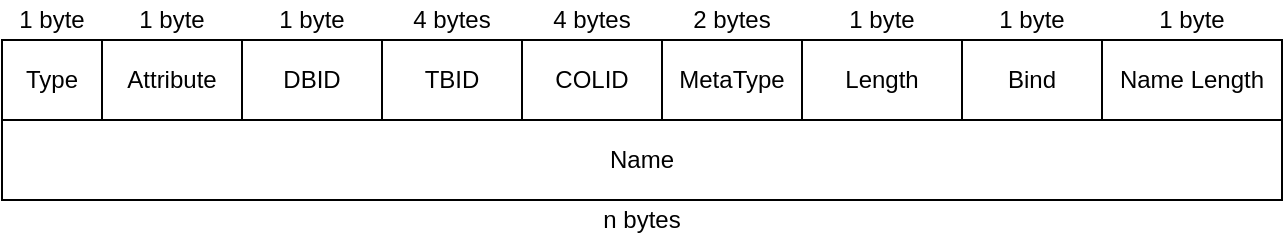 <mxfile version="24.7.17" pages="3">
  <diagram name="元数据行" id="aCl9ZhKFC_bxHveetNq9">
    <mxGraphModel dx="1434" dy="836" grid="1" gridSize="10" guides="1" tooltips="1" connect="1" arrows="1" fold="1" page="1" pageScale="1" pageWidth="827" pageHeight="1169" math="0" shadow="0">
      <root>
        <mxCell id="0" />
        <mxCell id="1" parent="0" />
        <mxCell id="KTZ9LP8JTRNSwxRCOS-B-1" value="" style="group" parent="1" vertex="1" connectable="0">
          <mxGeometry x="94" y="160" width="640" height="120" as="geometry" />
        </mxCell>
        <mxCell id="YxzUP9CEqB-BbSKybJcW-3" value="" style="group" parent="KTZ9LP8JTRNSwxRCOS-B-1" vertex="1" connectable="0">
          <mxGeometry width="50" height="60" as="geometry" />
        </mxCell>
        <mxCell id="YxzUP9CEqB-BbSKybJcW-1" value="Type" style="rounded=0;whiteSpace=wrap;html=1;" parent="YxzUP9CEqB-BbSKybJcW-3" vertex="1">
          <mxGeometry y="20" width="50" height="40" as="geometry" />
        </mxCell>
        <mxCell id="YxzUP9CEqB-BbSKybJcW-2" value="1 byte" style="text;html=1;align=center;verticalAlign=middle;whiteSpace=wrap;rounded=0;" parent="YxzUP9CEqB-BbSKybJcW-3" vertex="1">
          <mxGeometry width="50" height="20" as="geometry" />
        </mxCell>
        <mxCell id="YxzUP9CEqB-BbSKybJcW-4" value="" style="group" parent="KTZ9LP8JTRNSwxRCOS-B-1" vertex="1" connectable="0">
          <mxGeometry x="550" width="90" height="60" as="geometry" />
        </mxCell>
        <mxCell id="YxzUP9CEqB-BbSKybJcW-5" value="Name Length" style="rounded=0;whiteSpace=wrap;html=1;" parent="YxzUP9CEqB-BbSKybJcW-4" vertex="1">
          <mxGeometry y="20" width="90" height="40" as="geometry" />
        </mxCell>
        <mxCell id="YxzUP9CEqB-BbSKybJcW-6" value="1 byte" style="text;html=1;align=center;verticalAlign=middle;whiteSpace=wrap;rounded=0;" parent="YxzUP9CEqB-BbSKybJcW-4" vertex="1">
          <mxGeometry width="90" height="20" as="geometry" />
        </mxCell>
        <mxCell id="YxzUP9CEqB-BbSKybJcW-10" value="" style="group" parent="KTZ9LP8JTRNSwxRCOS-B-1" vertex="1" connectable="0">
          <mxGeometry x="50" width="70" height="60" as="geometry" />
        </mxCell>
        <mxCell id="YxzUP9CEqB-BbSKybJcW-11" value="Attribute" style="rounded=0;whiteSpace=wrap;html=1;" parent="YxzUP9CEqB-BbSKybJcW-10" vertex="1">
          <mxGeometry y="20" width="70" height="40" as="geometry" />
        </mxCell>
        <mxCell id="YxzUP9CEqB-BbSKybJcW-12" value="1 byte" style="text;html=1;align=center;verticalAlign=middle;whiteSpace=wrap;rounded=0;" parent="YxzUP9CEqB-BbSKybJcW-10" vertex="1">
          <mxGeometry width="70" height="20" as="geometry" />
        </mxCell>
        <mxCell id="YxzUP9CEqB-BbSKybJcW-16" value="" style="group" parent="KTZ9LP8JTRNSwxRCOS-B-1" vertex="1" connectable="0">
          <mxGeometry y="60" width="640" height="60" as="geometry" />
        </mxCell>
        <mxCell id="YxzUP9CEqB-BbSKybJcW-15" value="n bytes" style="text;html=1;align=center;verticalAlign=middle;whiteSpace=wrap;rounded=0;" parent="YxzUP9CEqB-BbSKybJcW-16" vertex="1">
          <mxGeometry y="40" width="640" height="20" as="geometry" />
        </mxCell>
        <mxCell id="YxzUP9CEqB-BbSKybJcW-14" value="Name" style="rounded=0;whiteSpace=wrap;html=1;" parent="YxzUP9CEqB-BbSKybJcW-16" vertex="1">
          <mxGeometry width="640" height="40" as="geometry" />
        </mxCell>
        <mxCell id="YxzUP9CEqB-BbSKybJcW-17" value="" style="group" parent="KTZ9LP8JTRNSwxRCOS-B-1" vertex="1" connectable="0">
          <mxGeometry x="120" width="70" height="60" as="geometry" />
        </mxCell>
        <mxCell id="YxzUP9CEqB-BbSKybJcW-18" value="DBID" style="rounded=0;whiteSpace=wrap;html=1;" parent="YxzUP9CEqB-BbSKybJcW-17" vertex="1">
          <mxGeometry y="20" width="70" height="40" as="geometry" />
        </mxCell>
        <mxCell id="YxzUP9CEqB-BbSKybJcW-19" value="1 byte" style="text;html=1;align=center;verticalAlign=middle;whiteSpace=wrap;rounded=0;" parent="YxzUP9CEqB-BbSKybJcW-17" vertex="1">
          <mxGeometry width="70" height="20" as="geometry" />
        </mxCell>
        <mxCell id="YxzUP9CEqB-BbSKybJcW-20" value="" style="group" parent="KTZ9LP8JTRNSwxRCOS-B-1" vertex="1" connectable="0">
          <mxGeometry x="190" width="70" height="60" as="geometry" />
        </mxCell>
        <mxCell id="YxzUP9CEqB-BbSKybJcW-21" value="TBID" style="rounded=0;whiteSpace=wrap;html=1;" parent="YxzUP9CEqB-BbSKybJcW-20" vertex="1">
          <mxGeometry y="20" width="70" height="40" as="geometry" />
        </mxCell>
        <mxCell id="YxzUP9CEqB-BbSKybJcW-22" value="4 bytes" style="text;html=1;align=center;verticalAlign=middle;whiteSpace=wrap;rounded=0;" parent="YxzUP9CEqB-BbSKybJcW-20" vertex="1">
          <mxGeometry width="70" height="20" as="geometry" />
        </mxCell>
        <mxCell id="YxzUP9CEqB-BbSKybJcW-23" value="" style="group" parent="KTZ9LP8JTRNSwxRCOS-B-1" vertex="1" connectable="0">
          <mxGeometry x="260" width="70" height="60" as="geometry" />
        </mxCell>
        <mxCell id="YxzUP9CEqB-BbSKybJcW-24" value="COLID" style="rounded=0;whiteSpace=wrap;html=1;" parent="YxzUP9CEqB-BbSKybJcW-23" vertex="1">
          <mxGeometry y="20" width="70" height="40" as="geometry" />
        </mxCell>
        <mxCell id="YxzUP9CEqB-BbSKybJcW-25" value="4 bytes" style="text;html=1;align=center;verticalAlign=middle;whiteSpace=wrap;rounded=0;" parent="YxzUP9CEqB-BbSKybJcW-23" vertex="1">
          <mxGeometry width="70" height="20" as="geometry" />
        </mxCell>
        <mxCell id="YxzUP9CEqB-BbSKybJcW-26" value="" style="group" parent="KTZ9LP8JTRNSwxRCOS-B-1" vertex="1" connectable="0">
          <mxGeometry x="330" width="70" height="60" as="geometry" />
        </mxCell>
        <mxCell id="YxzUP9CEqB-BbSKybJcW-27" value="MetaType" style="rounded=0;whiteSpace=wrap;html=1;" parent="YxzUP9CEqB-BbSKybJcW-26" vertex="1">
          <mxGeometry y="20" width="70" height="40" as="geometry" />
        </mxCell>
        <mxCell id="YxzUP9CEqB-BbSKybJcW-28" value="2 bytes" style="text;html=1;align=center;verticalAlign=middle;whiteSpace=wrap;rounded=0;" parent="YxzUP9CEqB-BbSKybJcW-26" vertex="1">
          <mxGeometry width="70" height="20" as="geometry" />
        </mxCell>
        <mxCell id="_L1Z3VdKRaBSGYKFcvA--1" value="" style="group" parent="KTZ9LP8JTRNSwxRCOS-B-1" vertex="1" connectable="0">
          <mxGeometry x="400" width="80" height="60" as="geometry" />
        </mxCell>
        <mxCell id="_L1Z3VdKRaBSGYKFcvA--2" value="Length" style="rounded=0;whiteSpace=wrap;html=1;" parent="_L1Z3VdKRaBSGYKFcvA--1" vertex="1">
          <mxGeometry y="20" width="80" height="40" as="geometry" />
        </mxCell>
        <mxCell id="_L1Z3VdKRaBSGYKFcvA--3" value="1 byte" style="text;html=1;align=center;verticalAlign=middle;whiteSpace=wrap;rounded=0;" parent="_L1Z3VdKRaBSGYKFcvA--1" vertex="1">
          <mxGeometry width="80" height="20" as="geometry" />
        </mxCell>
        <mxCell id="3Y9a6YtfwixAJiCVAPA2-1" value="" style="group" parent="KTZ9LP8JTRNSwxRCOS-B-1" vertex="1" connectable="0">
          <mxGeometry x="480" width="70" height="60" as="geometry" />
        </mxCell>
        <mxCell id="3Y9a6YtfwixAJiCVAPA2-2" value="Bind" style="rounded=0;whiteSpace=wrap;html=1;" parent="3Y9a6YtfwixAJiCVAPA2-1" vertex="1">
          <mxGeometry y="20" width="70" height="40" as="geometry" />
        </mxCell>
        <mxCell id="3Y9a6YtfwixAJiCVAPA2-3" value="1 byte" style="text;html=1;align=center;verticalAlign=middle;whiteSpace=wrap;rounded=0;" parent="3Y9a6YtfwixAJiCVAPA2-1" vertex="1">
          <mxGeometry width="70" height="20" as="geometry" />
        </mxCell>
      </root>
    </mxGraphModel>
  </diagram>
  <diagram id="_9bwVKydZ992jfSg4voM" name="数据行">
    <mxGraphModel dx="819" dy="478" grid="1" gridSize="10" guides="1" tooltips="1" connect="1" arrows="1" fold="1" page="1" pageScale="1" pageWidth="827" pageHeight="1169" math="0" shadow="0">
      <root>
        <mxCell id="0" />
        <mxCell id="1" parent="0" />
        <mxCell id="ISg8zZYvRx51yoWdctYF-1" value="TBID" style="rounded=0;whiteSpace=wrap;html=1;" vertex="1" parent="1">
          <mxGeometry x="290" y="200" width="80" height="30" as="geometry" />
        </mxCell>
        <mxCell id="ISg8zZYvRx51yoWdctYF-2" value="4 bytes" style="text;html=1;align=center;verticalAlign=middle;whiteSpace=wrap;rounded=0;" vertex="1" parent="1">
          <mxGeometry x="290" y="180" width="80" height="20" as="geometry" />
        </mxCell>
        <mxCell id="1dKLRXK3q2tSl2Nv5kLP-1" value="DBID" style="rounded=0;whiteSpace=wrap;html=1;" vertex="1" parent="1">
          <mxGeometry x="210" y="200" width="80" height="30" as="geometry" />
        </mxCell>
        <mxCell id="CUCBqBfhwanHXqXcmnOs-1" value="1 byte" style="text;html=1;align=center;verticalAlign=middle;whiteSpace=wrap;rounded=0;" vertex="1" parent="1">
          <mxGeometry x="210" y="180" width="80" height="20" as="geometry" />
        </mxCell>
        <mxCell id="zvrV1pmwMDFklJIZR0SB-1" value="Column Count" style="rounded=0;whiteSpace=wrap;html=1;" vertex="1" parent="1">
          <mxGeometry x="370" y="200" width="90" height="30" as="geometry" />
        </mxCell>
        <mxCell id="zvrV1pmwMDFklJIZR0SB-2" value="1 byte" style="text;html=1;align=center;verticalAlign=middle;whiteSpace=wrap;rounded=0;" vertex="1" parent="1">
          <mxGeometry x="370" y="180" width="90" height="20" as="geometry" />
        </mxCell>
        <mxCell id="gtbBU5QbaUkmqS6KVOiG-1" value="Row ID" style="rounded=0;whiteSpace=wrap;html=1;" vertex="1" parent="1">
          <mxGeometry x="460" y="200" width="90" height="30" as="geometry" />
        </mxCell>
        <mxCell id="gtbBU5QbaUkmqS6KVOiG-2" value="8 bytes" style="text;html=1;align=center;verticalAlign=middle;whiteSpace=wrap;rounded=0;" vertex="1" parent="1">
          <mxGeometry x="459" y="180" width="90" height="20" as="geometry" />
        </mxCell>
        <mxCell id="gtbBU5QbaUkmqS6KVOiG-3" value="Length" style="rounded=0;whiteSpace=wrap;html=1;" vertex="1" parent="1">
          <mxGeometry x="550" y="200" width="70" height="30" as="geometry" />
        </mxCell>
        <mxCell id="gtbBU5QbaUkmqS6KVOiG-4" value="2 bytes" style="text;html=1;align=center;verticalAlign=middle;whiteSpace=wrap;rounded=0;" vertex="1" parent="1">
          <mxGeometry x="549" y="180" width="70" height="20" as="geometry" />
        </mxCell>
        <mxCell id="amdJH6UaBt7_EOeeHcbr-1" value="Data" style="rounded=0;whiteSpace=wrap;html=1;align=right;verticalAlign=bottom;spacingRight=8;spacingBottom=8;" vertex="1" parent="1">
          <mxGeometry x="210" y="230" width="410" height="80" as="geometry" />
        </mxCell>
        <mxCell id="amdJH6UaBt7_EOeeHcbr-8" value="" style="group" vertex="1" connectable="0" parent="1">
          <mxGeometry x="294" y="245" width="240" height="50" as="geometry" />
        </mxCell>
        <mxCell id="amdJH6UaBt7_EOeeHcbr-2" value="Data Type" style="rounded=0;whiteSpace=wrap;html=1;" vertex="1" parent="amdJH6UaBt7_EOeeHcbr-8">
          <mxGeometry width="100" height="30" as="geometry" />
        </mxCell>
        <mxCell id="amdJH6UaBt7_EOeeHcbr-5" value="Data" style="rounded=0;whiteSpace=wrap;html=1;" vertex="1" parent="amdJH6UaBt7_EOeeHcbr-8">
          <mxGeometry x="180" width="60" height="30" as="geometry" />
        </mxCell>
        <mxCell id="amdJH6UaBt7_EOeeHcbr-6" value="Data Length" style="rounded=0;whiteSpace=wrap;html=1;" vertex="1" parent="amdJH6UaBt7_EOeeHcbr-8">
          <mxGeometry x="100" width="80" height="30" as="geometry" />
        </mxCell>
        <mxCell id="amdJH6UaBt7_EOeeHcbr-7" value="3 bits" style="text;html=1;align=center;verticalAlign=middle;whiteSpace=wrap;rounded=0;" vertex="1" parent="amdJH6UaBt7_EOeeHcbr-8">
          <mxGeometry y="30" width="100" height="20" as="geometry" />
        </mxCell>
        <mxCell id="amdJH6UaBt7_EOeeHcbr-10" value="5 bits" style="text;html=1;align=center;verticalAlign=middle;whiteSpace=wrap;rounded=0;" vertex="1" parent="1">
          <mxGeometry x="390" y="275" width="90" height="20" as="geometry" />
        </mxCell>
      </root>
    </mxGraphModel>
  </diagram>
  <diagram id="wupQrydZ0ngRfhdbLzmL" name="索引行">
    <mxGraphModel dx="1434" dy="836" grid="1" gridSize="10" guides="1" tooltips="1" connect="1" arrows="1" fold="1" page="1" pageScale="1" pageWidth="827" pageHeight="1169" math="0" shadow="0">
      <root>
        <mxCell id="0" />
        <mxCell id="1" parent="0" />
        <mxCell id="OZCsGSO0voIF5C8Fq-s7-1" value="TBID" style="rounded=0;whiteSpace=wrap;html=1;" vertex="1" parent="1">
          <mxGeometry x="210" y="180" width="120" height="30" as="geometry" />
        </mxCell>
        <mxCell id="YT8RDm9CvknWjEQX1qy0-5" value="" style="shape=curlyBracket;whiteSpace=wrap;html=1;rounded=1;flipH=1;labelPosition=right;verticalLabelPosition=middle;align=left;verticalAlign=middle;rotation=-90;" vertex="1" parent="1">
          <mxGeometry x="260" y="110" width="20" height="120" as="geometry" />
        </mxCell>
        <mxCell id="YT8RDm9CvknWjEQX1qy0-6" value="4 bytes" style="text;html=1;align=center;verticalAlign=middle;whiteSpace=wrap;rounded=0;" vertex="1" parent="1">
          <mxGeometry x="240" y="140" width="60" height="20" as="geometry" />
        </mxCell>
        <mxCell id="Am4axEMQy1Lc12_uIqXM-1" value="Page" style="rounded=0;whiteSpace=wrap;html=1;" vertex="1" parent="1">
          <mxGeometry x="450" y="180" width="60" height="30" as="geometry" />
        </mxCell>
        <mxCell id="Am4axEMQy1Lc12_uIqXM-2" value="" style="shape=curlyBracket;whiteSpace=wrap;html=1;rounded=1;flipH=1;labelPosition=right;verticalLabelPosition=middle;align=left;verticalAlign=middle;rotation=-90;" vertex="1" parent="1">
          <mxGeometry x="470" y="140" width="20" height="60" as="geometry" />
        </mxCell>
        <mxCell id="Am4axEMQy1Lc12_uIqXM-3" value="2 bytes" style="text;html=1;align=center;verticalAlign=middle;whiteSpace=wrap;rounded=0;" vertex="1" parent="1">
          <mxGeometry x="450" y="140" width="60" height="20" as="geometry" />
        </mxCell>
        <mxCell id="Am4axEMQy1Lc12_uIqXM-4" value="Offset" style="rounded=0;whiteSpace=wrap;html=1;" vertex="1" parent="1">
          <mxGeometry x="510" y="180" width="60" height="30" as="geometry" />
        </mxCell>
        <mxCell id="Am4axEMQy1Lc12_uIqXM-5" value="" style="shape=curlyBracket;whiteSpace=wrap;html=1;rounded=1;flipH=1;labelPosition=right;verticalLabelPosition=middle;align=left;verticalAlign=middle;rotation=-90;" vertex="1" parent="1">
          <mxGeometry x="530" y="140" width="20" height="60" as="geometry" />
        </mxCell>
        <mxCell id="Am4axEMQy1Lc12_uIqXM-6" value="2 bytes" style="text;html=1;align=center;verticalAlign=middle;whiteSpace=wrap;rounded=0;" vertex="1" parent="1">
          <mxGeometry x="510" y="140" width="60" height="20" as="geometry" />
        </mxCell>
        <mxCell id="gJWe-ne_sSHUcEHXFgjz-1" value="COLID" style="rounded=0;whiteSpace=wrap;html=1;" vertex="1" parent="1">
          <mxGeometry x="330" y="180" width="120" height="30" as="geometry" />
        </mxCell>
        <mxCell id="gJWe-ne_sSHUcEHXFgjz-2" value="" style="shape=curlyBracket;whiteSpace=wrap;html=1;rounded=1;flipH=1;labelPosition=right;verticalLabelPosition=middle;align=left;verticalAlign=middle;rotation=-90;" vertex="1" parent="1">
          <mxGeometry x="380" y="110" width="20" height="120" as="geometry" />
        </mxCell>
        <mxCell id="gJWe-ne_sSHUcEHXFgjz-3" value="4 bytes" style="text;html=1;align=center;verticalAlign=middle;whiteSpace=wrap;rounded=0;" vertex="1" parent="1">
          <mxGeometry x="360" y="140" width="60" height="20" as="geometry" />
        </mxCell>
        <mxCell id="CSpzwq8cVmCG15Z9Z8bz-1" value="Type" style="rounded=0;whiteSpace=wrap;html=1;" vertex="1" parent="1">
          <mxGeometry x="150" y="180" width="30" height="30" as="geometry" />
        </mxCell>
        <mxCell id="CSpzwq8cVmCG15Z9Z8bz-2" value="" style="shape=curlyBracket;whiteSpace=wrap;html=1;rounded=1;flipH=1;labelPosition=right;verticalLabelPosition=middle;align=left;verticalAlign=middle;rotation=-90;" vertex="1" parent="1">
          <mxGeometry x="155" y="155" width="20" height="30" as="geometry" />
        </mxCell>
        <mxCell id="CSpzwq8cVmCG15Z9Z8bz-3" value="1 byte" style="text;html=1;align=center;verticalAlign=middle;whiteSpace=wrap;rounded=0;fontSize=9;" vertex="1" parent="1">
          <mxGeometry x="145" y="140" width="40" height="20" as="geometry" />
        </mxCell>
        <mxCell id="CSpzwq8cVmCG15Z9Z8bz-4" value="Attr" style="rounded=0;whiteSpace=wrap;html=1;" vertex="1" parent="1">
          <mxGeometry x="180" y="180" width="30" height="30" as="geometry" />
        </mxCell>
        <mxCell id="CSpzwq8cVmCG15Z9Z8bz-5" value="" style="shape=curlyBracket;whiteSpace=wrap;html=1;rounded=1;flipH=1;labelPosition=right;verticalLabelPosition=middle;align=left;verticalAlign=middle;rotation=-90;" vertex="1" parent="1">
          <mxGeometry x="185" y="155" width="20" height="30" as="geometry" />
        </mxCell>
        <mxCell id="CSpzwq8cVmCG15Z9Z8bz-6" value="1 byte" style="text;html=1;align=center;verticalAlign=middle;whiteSpace=wrap;rounded=0;fontSize=9;" vertex="1" parent="1">
          <mxGeometry x="175" y="140" width="40" height="20" as="geometry" />
        </mxCell>
        <mxCell id="CSpzwq8cVmCG15Z9Z8bz-7" value="Unused" style="rounded=0;whiteSpace=wrap;html=1;" vertex="1" parent="1">
          <mxGeometry x="570" y="180" width="60" height="30" as="geometry" />
        </mxCell>
        <mxCell id="CSpzwq8cVmCG15Z9Z8bz-8" value="" style="shape=curlyBracket;whiteSpace=wrap;html=1;rounded=1;flipH=1;labelPosition=right;verticalLabelPosition=middle;align=left;verticalAlign=middle;rotation=-90;" vertex="1" parent="1">
          <mxGeometry x="590" y="140" width="20" height="60" as="geometry" />
        </mxCell>
        <mxCell id="CSpzwq8cVmCG15Z9Z8bz-9" value="2 bytes" style="text;html=1;align=center;verticalAlign=middle;whiteSpace=wrap;rounded=0;" vertex="1" parent="1">
          <mxGeometry x="570" y="140" width="60" height="20" as="geometry" />
        </mxCell>
        <mxCell id="CSpzwq8cVmCG15Z9Z8bz-10" value="L_Page" style="rounded=0;whiteSpace=wrap;html=1;" vertex="1" parent="1">
          <mxGeometry x="150" y="210" width="60" height="30" as="geometry" />
        </mxCell>
        <mxCell id="CSpzwq8cVmCG15Z9Z8bz-12" value="2 bytes" style="text;html=1;align=center;verticalAlign=middle;whiteSpace=wrap;rounded=0;" vertex="1" parent="1">
          <mxGeometry x="150" y="260" width="60" height="20" as="geometry" />
        </mxCell>
        <mxCell id="CSpzwq8cVmCG15Z9Z8bz-13" value="L_Offset" style="rounded=0;whiteSpace=wrap;html=1;" vertex="1" parent="1">
          <mxGeometry x="210" y="210" width="60" height="30" as="geometry" />
        </mxCell>
        <mxCell id="CSpzwq8cVmCG15Z9Z8bz-14" value="" style="shape=curlyBracket;whiteSpace=wrap;html=1;rounded=1;flipH=1;labelPosition=right;verticalLabelPosition=middle;align=left;verticalAlign=middle;rotation=90;" vertex="1" parent="1">
          <mxGeometry x="230" y="220" width="20" height="60" as="geometry" />
        </mxCell>
        <mxCell id="CSpzwq8cVmCG15Z9Z8bz-15" value="2 bytes" style="text;html=1;align=center;verticalAlign=middle;whiteSpace=wrap;rounded=0;" vertex="1" parent="1">
          <mxGeometry x="210" y="260" width="60" height="20" as="geometry" />
        </mxCell>
        <mxCell id="CSpzwq8cVmCG15Z9Z8bz-16" value="" style="shape=curlyBracket;whiteSpace=wrap;html=1;rounded=1;flipH=1;labelPosition=right;verticalLabelPosition=middle;align=left;verticalAlign=middle;rotation=90;" vertex="1" parent="1">
          <mxGeometry x="170" y="220" width="20" height="60" as="geometry" />
        </mxCell>
        <mxCell id="CSpzwq8cVmCG15Z9Z8bz-23" value="R_Page" style="rounded=0;whiteSpace=wrap;html=1;" vertex="1" parent="1">
          <mxGeometry x="270" y="210" width="60" height="30" as="geometry" />
        </mxCell>
        <mxCell id="CSpzwq8cVmCG15Z9Z8bz-24" value="2 bytes" style="text;html=1;align=center;verticalAlign=middle;whiteSpace=wrap;rounded=0;" vertex="1" parent="1">
          <mxGeometry x="280" y="260" width="60" height="20" as="geometry" />
        </mxCell>
        <mxCell id="CSpzwq8cVmCG15Z9Z8bz-25" value="R_Offset" style="rounded=0;whiteSpace=wrap;html=1;" vertex="1" parent="1">
          <mxGeometry x="330" y="210" width="60" height="30" as="geometry" />
        </mxCell>
        <mxCell id="CSpzwq8cVmCG15Z9Z8bz-26" value="" style="shape=curlyBracket;whiteSpace=wrap;html=1;rounded=1;flipH=1;labelPosition=right;verticalLabelPosition=middle;align=left;verticalAlign=middle;rotation=90;" vertex="1" parent="1">
          <mxGeometry x="350" y="220" width="20" height="60" as="geometry" />
        </mxCell>
        <mxCell id="CSpzwq8cVmCG15Z9Z8bz-27" value="2 bytes" style="text;html=1;align=center;verticalAlign=middle;whiteSpace=wrap;rounded=0;" vertex="1" parent="1">
          <mxGeometry x="330" y="260" width="60" height="20" as="geometry" />
        </mxCell>
        <mxCell id="CSpzwq8cVmCG15Z9Z8bz-28" value="" style="shape=curlyBracket;whiteSpace=wrap;html=1;rounded=1;flipH=1;labelPosition=right;verticalLabelPosition=middle;align=left;verticalAlign=middle;rotation=90;" vertex="1" parent="1">
          <mxGeometry x="290" y="220" width="20" height="60" as="geometry" />
        </mxCell>
        <mxCell id="CSpzwq8cVmCG15Z9Z8bz-29" value="Value" style="rounded=0;whiteSpace=wrap;html=1;" vertex="1" parent="1">
          <mxGeometry x="390" y="210" width="240" height="30" as="geometry" />
        </mxCell>
        <mxCell id="CSpzwq8cVmCG15Z9Z8bz-30" value="" style="shape=curlyBracket;whiteSpace=wrap;html=1;rounded=1;flipH=1;labelPosition=right;verticalLabelPosition=middle;align=left;verticalAlign=middle;rotation=90;" vertex="1" parent="1">
          <mxGeometry x="500" y="130" width="20" height="240" as="geometry" />
        </mxCell>
        <mxCell id="CSpzwq8cVmCG15Z9Z8bz-31" value="8 bytes" style="text;html=1;align=center;verticalAlign=middle;whiteSpace=wrap;rounded=0;" vertex="1" parent="1">
          <mxGeometry x="480" y="260" width="60" height="20" as="geometry" />
        </mxCell>
        <mxCell id="CSpzwq8cVmCG15Z9Z8bz-35" value="" style="group" vertex="1" connectable="0" parent="1">
          <mxGeometry x="365" y="330" width="80" height="60" as="geometry" />
        </mxCell>
        <mxCell id="CSpzwq8cVmCG15Z9Z8bz-32" value="Index Row" style="rounded=0;whiteSpace=wrap;html=1;fillColor=#a20025;fontColor=#ffffff;strokeColor=#6F0000;" vertex="1" parent="CSpzwq8cVmCG15Z9Z8bz-35">
          <mxGeometry width="80" height="30" as="geometry" />
        </mxCell>
        <mxCell id="CSpzwq8cVmCG15Z9Z8bz-33" value="L" style="rounded=0;whiteSpace=wrap;html=1;fillColor=#0050ef;fontColor=#ffffff;strokeColor=#001DBC;" vertex="1" parent="CSpzwq8cVmCG15Z9Z8bz-35">
          <mxGeometry y="30" width="40" height="30" as="geometry" />
        </mxCell>
        <mxCell id="CSpzwq8cVmCG15Z9Z8bz-34" value="R" style="rounded=0;whiteSpace=wrap;html=1;fillColor=#d80073;fontColor=#ffffff;strokeColor=#A50040;" vertex="1" parent="CSpzwq8cVmCG15Z9Z8bz-35">
          <mxGeometry x="40" y="30" width="40" height="30" as="geometry" />
        </mxCell>
        <mxCell id="rdDtNYKMKcbGIr62X7HY-1" value="" style="group" vertex="1" connectable="0" parent="1">
          <mxGeometry x="140" y="485" width="80" height="60" as="geometry" />
        </mxCell>
        <mxCell id="rdDtNYKMKcbGIr62X7HY-2" value="Index Row" style="rounded=0;whiteSpace=wrap;html=1;fillColor=#0050ef;fontColor=#ffffff;strokeColor=#001DBC;" vertex="1" parent="rdDtNYKMKcbGIr62X7HY-1">
          <mxGeometry width="80" height="30" as="geometry" />
        </mxCell>
        <mxCell id="rdDtNYKMKcbGIr62X7HY-3" value="L" style="rounded=0;whiteSpace=wrap;html=1;fillColor=#0050ef;fontColor=#ffffff;strokeColor=#001DBC;" vertex="1" parent="rdDtNYKMKcbGIr62X7HY-1">
          <mxGeometry y="30" width="40" height="30" as="geometry" />
        </mxCell>
        <mxCell id="rdDtNYKMKcbGIr62X7HY-4" value="R" style="rounded=0;whiteSpace=wrap;html=1;fillColor=#d80073;fontColor=#ffffff;strokeColor=#A50040;" vertex="1" parent="rdDtNYKMKcbGIr62X7HY-1">
          <mxGeometry x="40" y="30" width="40" height="30" as="geometry" />
        </mxCell>
        <mxCell id="rdDtNYKMKcbGIr62X7HY-5" value="" style="group" vertex="1" connectable="0" parent="1">
          <mxGeometry x="415" y="485" width="80" height="60" as="geometry" />
        </mxCell>
        <mxCell id="rdDtNYKMKcbGIr62X7HY-6" value="Index Row" style="rounded=0;whiteSpace=wrap;html=1;fillColor=#0050ef;fontColor=#ffffff;strokeColor=#001DBC;" vertex="1" parent="rdDtNYKMKcbGIr62X7HY-5">
          <mxGeometry width="80" height="30" as="geometry" />
        </mxCell>
        <mxCell id="rdDtNYKMKcbGIr62X7HY-7" value="L" style="rounded=0;whiteSpace=wrap;html=1;fillColor=#0050ef;fontColor=#ffffff;strokeColor=#001DBC;" vertex="1" parent="rdDtNYKMKcbGIr62X7HY-5">
          <mxGeometry y="30" width="40" height="30" as="geometry" />
        </mxCell>
        <mxCell id="rdDtNYKMKcbGIr62X7HY-8" value="R" style="rounded=0;whiteSpace=wrap;html=1;fillColor=#d80073;fontColor=#ffffff;strokeColor=#A50040;" vertex="1" parent="rdDtNYKMKcbGIr62X7HY-5">
          <mxGeometry x="40" y="30" width="40" height="30" as="geometry" />
        </mxCell>
        <mxCell id="rdDtNYKMKcbGIr62X7HY-9" value="" style="group" vertex="1" connectable="0" parent="1">
          <mxGeometry x="230" y="400" width="80" height="60" as="geometry" />
        </mxCell>
        <mxCell id="rdDtNYKMKcbGIr62X7HY-10" value="Index Row" style="rounded=0;whiteSpace=wrap;html=1;fillColor=#0050ef;fontColor=#ffffff;strokeColor=#001DBC;" vertex="1" parent="rdDtNYKMKcbGIr62X7HY-9">
          <mxGeometry width="80" height="30" as="geometry" />
        </mxCell>
        <mxCell id="rdDtNYKMKcbGIr62X7HY-11" value="L" style="rounded=0;whiteSpace=wrap;html=1;fillColor=#0050ef;fontColor=#ffffff;strokeColor=#001DBC;" vertex="1" parent="rdDtNYKMKcbGIr62X7HY-9">
          <mxGeometry y="30" width="40" height="30" as="geometry" />
        </mxCell>
        <mxCell id="rdDtNYKMKcbGIr62X7HY-12" value="R" style="rounded=0;whiteSpace=wrap;html=1;fillColor=#d80073;fontColor=#ffffff;strokeColor=#A50040;" vertex="1" parent="rdDtNYKMKcbGIr62X7HY-9">
          <mxGeometry x="40" y="30" width="40" height="30" as="geometry" />
        </mxCell>
        <mxCell id="rdDtNYKMKcbGIr62X7HY-13" value="" style="group" vertex="1" connectable="0" parent="1">
          <mxGeometry x="585" y="485" width="80" height="60" as="geometry" />
        </mxCell>
        <mxCell id="rdDtNYKMKcbGIr62X7HY-14" value="Index Row" style="rounded=0;whiteSpace=wrap;html=1;fillColor=#d80073;fontColor=#ffffff;strokeColor=#A50040;" vertex="1" parent="rdDtNYKMKcbGIr62X7HY-13">
          <mxGeometry width="80" height="30" as="geometry" />
        </mxCell>
        <mxCell id="rdDtNYKMKcbGIr62X7HY-15" value="L" style="rounded=0;whiteSpace=wrap;html=1;fillColor=#0050ef;fontColor=#ffffff;strokeColor=#001DBC;" vertex="1" parent="rdDtNYKMKcbGIr62X7HY-13">
          <mxGeometry y="30" width="40" height="30" as="geometry" />
        </mxCell>
        <mxCell id="rdDtNYKMKcbGIr62X7HY-16" value="R" style="rounded=0;whiteSpace=wrap;html=1;fillColor=#d80073;fontColor=#ffffff;strokeColor=#A50040;" vertex="1" parent="rdDtNYKMKcbGIr62X7HY-13">
          <mxGeometry x="40" y="30" width="40" height="30" as="geometry" />
        </mxCell>
        <mxCell id="rdDtNYKMKcbGIr62X7HY-17" value="" style="group" vertex="1" connectable="0" parent="1">
          <mxGeometry x="495" y="400" width="80" height="60" as="geometry" />
        </mxCell>
        <mxCell id="rdDtNYKMKcbGIr62X7HY-18" value="Index Row" style="rounded=0;whiteSpace=wrap;html=1;fillColor=#d80073;fontColor=#ffffff;strokeColor=#A50040;" vertex="1" parent="rdDtNYKMKcbGIr62X7HY-17">
          <mxGeometry width="80" height="30" as="geometry" />
        </mxCell>
        <mxCell id="rdDtNYKMKcbGIr62X7HY-19" value="L" style="rounded=0;whiteSpace=wrap;html=1;fillColor=#0050ef;fontColor=#ffffff;strokeColor=#001DBC;" vertex="1" parent="rdDtNYKMKcbGIr62X7HY-17">
          <mxGeometry y="30" width="40" height="30" as="geometry" />
        </mxCell>
        <mxCell id="rdDtNYKMKcbGIr62X7HY-20" value="R" style="rounded=0;whiteSpace=wrap;html=1;fillColor=#d80073;fontColor=#ffffff;strokeColor=#A50040;" vertex="1" parent="rdDtNYKMKcbGIr62X7HY-17">
          <mxGeometry x="40" y="30" width="40" height="30" as="geometry" />
        </mxCell>
        <mxCell id="rdDtNYKMKcbGIr62X7HY-21" style="edgeStyle=orthogonalEdgeStyle;rounded=0;orthogonalLoop=1;jettySize=auto;html=1;" edge="1" parent="1" source="CSpzwq8cVmCG15Z9Z8bz-33" target="rdDtNYKMKcbGIr62X7HY-10">
          <mxGeometry relative="1" as="geometry" />
        </mxCell>
        <mxCell id="rdDtNYKMKcbGIr62X7HY-22" style="edgeStyle=orthogonalEdgeStyle;rounded=0;orthogonalLoop=1;jettySize=auto;html=1;" edge="1" parent="1" source="CSpzwq8cVmCG15Z9Z8bz-34" target="rdDtNYKMKcbGIr62X7HY-18">
          <mxGeometry relative="1" as="geometry" />
        </mxCell>
        <mxCell id="rdDtNYKMKcbGIr62X7HY-23" style="edgeStyle=orthogonalEdgeStyle;rounded=0;orthogonalLoop=1;jettySize=auto;html=1;" edge="1" parent="1" source="rdDtNYKMKcbGIr62X7HY-20" target="rdDtNYKMKcbGIr62X7HY-14">
          <mxGeometry relative="1" as="geometry" />
        </mxCell>
        <mxCell id="rdDtNYKMKcbGIr62X7HY-24" style="edgeStyle=orthogonalEdgeStyle;rounded=0;orthogonalLoop=1;jettySize=auto;html=1;exitX=0;exitY=0.5;exitDx=0;exitDy=0;" edge="1" parent="1" source="rdDtNYKMKcbGIr62X7HY-19" target="rdDtNYKMKcbGIr62X7HY-6">
          <mxGeometry relative="1" as="geometry" />
        </mxCell>
        <mxCell id="rdDtNYKMKcbGIr62X7HY-25" value="" style="group" vertex="1" connectable="0" parent="1">
          <mxGeometry x="315" y="485" width="80" height="60" as="geometry" />
        </mxCell>
        <mxCell id="rdDtNYKMKcbGIr62X7HY-26" value="Index Row" style="rounded=0;whiteSpace=wrap;html=1;fillColor=#d80073;fontColor=#ffffff;strokeColor=#A50040;" vertex="1" parent="rdDtNYKMKcbGIr62X7HY-25">
          <mxGeometry width="80" height="30" as="geometry" />
        </mxCell>
        <mxCell id="rdDtNYKMKcbGIr62X7HY-27" value="L" style="rounded=0;whiteSpace=wrap;html=1;fillColor=#0050ef;fontColor=#ffffff;strokeColor=#001DBC;" vertex="1" parent="rdDtNYKMKcbGIr62X7HY-25">
          <mxGeometry y="30" width="40" height="30" as="geometry" />
        </mxCell>
        <mxCell id="rdDtNYKMKcbGIr62X7HY-28" value="R" style="rounded=0;whiteSpace=wrap;html=1;fillColor=#d80073;fontColor=#ffffff;strokeColor=#A50040;" vertex="1" parent="rdDtNYKMKcbGIr62X7HY-25">
          <mxGeometry x="40" y="30" width="40" height="30" as="geometry" />
        </mxCell>
        <mxCell id="rdDtNYKMKcbGIr62X7HY-29" style="edgeStyle=orthogonalEdgeStyle;rounded=0;orthogonalLoop=1;jettySize=auto;html=1;entryX=0.5;entryY=0;entryDx=0;entryDy=0;" edge="1" parent="1" source="rdDtNYKMKcbGIr62X7HY-11" target="rdDtNYKMKcbGIr62X7HY-2">
          <mxGeometry relative="1" as="geometry" />
        </mxCell>
        <mxCell id="rdDtNYKMKcbGIr62X7HY-30" style="edgeStyle=orthogonalEdgeStyle;rounded=0;orthogonalLoop=1;jettySize=auto;html=1;" edge="1" parent="1" source="rdDtNYKMKcbGIr62X7HY-12" target="rdDtNYKMKcbGIr62X7HY-26">
          <mxGeometry relative="1" as="geometry" />
        </mxCell>
        <mxCell id="rdDtNYKMKcbGIr62X7HY-31" value="" style="group" vertex="1" connectable="0" parent="1">
          <mxGeometry x="365" y="610" width="80" height="60" as="geometry" />
        </mxCell>
        <mxCell id="rdDtNYKMKcbGIr62X7HY-32" value="Index Row" style="rounded=0;whiteSpace=wrap;html=1;fillColor=#a20025;fontColor=#ffffff;strokeColor=#6F0000;" vertex="1" parent="rdDtNYKMKcbGIr62X7HY-31">
          <mxGeometry width="80" height="30" as="geometry" />
        </mxCell>
        <mxCell id="rdDtNYKMKcbGIr62X7HY-33" value="L" style="rounded=0;whiteSpace=wrap;html=1;fillColor=#0050ef;fontColor=#ffffff;strokeColor=#001DBC;" vertex="1" parent="rdDtNYKMKcbGIr62X7HY-31">
          <mxGeometry y="30" width="40" height="30" as="geometry" />
        </mxCell>
        <mxCell id="rdDtNYKMKcbGIr62X7HY-34" value="R" style="rounded=0;whiteSpace=wrap;html=1;fillColor=#d80073;fontColor=#ffffff;strokeColor=#A50040;" vertex="1" parent="rdDtNYKMKcbGIr62X7HY-31">
          <mxGeometry x="40" y="30" width="40" height="30" as="geometry" />
        </mxCell>
        <mxCell id="rdDtNYKMKcbGIr62X7HY-35" value="" style="group" vertex="1" connectable="0" parent="1">
          <mxGeometry x="490" y="640" width="80" height="60" as="geometry" />
        </mxCell>
        <mxCell id="rdDtNYKMKcbGIr62X7HY-36" value="Index Row" style="rounded=0;whiteSpace=wrap;html=1;fillColor=#d80073;fontColor=#ffffff;strokeColor=#A50040;" vertex="1" parent="rdDtNYKMKcbGIr62X7HY-35">
          <mxGeometry width="80" height="30" as="geometry" />
        </mxCell>
        <mxCell id="rdDtNYKMKcbGIr62X7HY-37" value="L" style="rounded=0;whiteSpace=wrap;html=1;fillColor=#0050ef;fontColor=#ffffff;strokeColor=#001DBC;" vertex="1" parent="rdDtNYKMKcbGIr62X7HY-35">
          <mxGeometry y="30" width="40" height="30" as="geometry" />
        </mxCell>
        <mxCell id="rdDtNYKMKcbGIr62X7HY-38" value="R" style="rounded=0;whiteSpace=wrap;html=1;fillColor=#647687;fontColor=#ffffff;strokeColor=#314354;fillStyle=dots;" vertex="1" parent="rdDtNYKMKcbGIr62X7HY-35">
          <mxGeometry x="40" y="30" width="40" height="30" as="geometry" />
        </mxCell>
        <mxCell id="rdDtNYKMKcbGIr62X7HY-39" style="edgeStyle=orthogonalEdgeStyle;rounded=0;orthogonalLoop=1;jettySize=auto;html=1;entryX=0;entryY=0.5;entryDx=0;entryDy=0;" edge="1" parent="1" source="rdDtNYKMKcbGIr62X7HY-34" target="rdDtNYKMKcbGIr62X7HY-36">
          <mxGeometry relative="1" as="geometry" />
        </mxCell>
        <mxCell id="rdDtNYKMKcbGIr62X7HY-40" value="" style="group" vertex="1" connectable="0" parent="1">
          <mxGeometry x="630" y="640" width="80" height="60" as="geometry" />
        </mxCell>
        <mxCell id="rdDtNYKMKcbGIr62X7HY-41" value="Index Row" style="rounded=0;whiteSpace=wrap;html=1;fillColor=#d80073;fontColor=#ffffff;strokeColor=#A50040;" vertex="1" parent="rdDtNYKMKcbGIr62X7HY-40">
          <mxGeometry width="80" height="30" as="geometry" />
        </mxCell>
        <mxCell id="rdDtNYKMKcbGIr62X7HY-42" value="L" style="rounded=0;whiteSpace=wrap;html=1;fillColor=#647687;fontColor=#ffffff;strokeColor=#314354;fillStyle=dots;" vertex="1" parent="rdDtNYKMKcbGIr62X7HY-40">
          <mxGeometry y="30" width="40" height="30" as="geometry" />
        </mxCell>
        <mxCell id="rdDtNYKMKcbGIr62X7HY-43" value="R" style="rounded=0;whiteSpace=wrap;html=1;fillColor=#d80073;fontColor=#ffffff;strokeColor=#A50040;" vertex="1" parent="rdDtNYKMKcbGIr62X7HY-40">
          <mxGeometry x="40" y="30" width="40" height="30" as="geometry" />
        </mxCell>
        <mxCell id="rdDtNYKMKcbGIr62X7HY-46" value="" style="group" vertex="1" connectable="0" parent="1">
          <mxGeometry x="80" y="640" width="80" height="60" as="geometry" />
        </mxCell>
        <mxCell id="rdDtNYKMKcbGIr62X7HY-47" value="Index Row" style="rounded=0;whiteSpace=wrap;html=1;fillColor=#0050ef;fontColor=#ffffff;strokeColor=#001DBC;" vertex="1" parent="rdDtNYKMKcbGIr62X7HY-46">
          <mxGeometry width="80" height="30" as="geometry" />
        </mxCell>
        <mxCell id="rdDtNYKMKcbGIr62X7HY-48" value="L" style="rounded=0;whiteSpace=wrap;html=1;fillColor=#0050ef;fontColor=#ffffff;strokeColor=#001DBC;" vertex="1" parent="rdDtNYKMKcbGIr62X7HY-46">
          <mxGeometry y="30" width="40" height="30" as="geometry" />
        </mxCell>
        <mxCell id="rdDtNYKMKcbGIr62X7HY-49" value="R" style="rounded=0;whiteSpace=wrap;html=1;fillColor=#647687;fontColor=#ffffff;strokeColor=#314354;fillStyle=dots;" vertex="1" parent="rdDtNYKMKcbGIr62X7HY-46">
          <mxGeometry x="40" y="30" width="40" height="30" as="geometry" />
        </mxCell>
        <mxCell id="rdDtNYKMKcbGIr62X7HY-50" value="" style="group" vertex="1" connectable="0" parent="1">
          <mxGeometry x="220" y="640" width="80" height="60" as="geometry" />
        </mxCell>
        <mxCell id="rdDtNYKMKcbGIr62X7HY-51" value="Index Row" style="rounded=0;whiteSpace=wrap;html=1;fillColor=#0050ef;fontColor=#ffffff;strokeColor=#001DBC;" vertex="1" parent="rdDtNYKMKcbGIr62X7HY-50">
          <mxGeometry width="80" height="30" as="geometry" />
        </mxCell>
        <mxCell id="rdDtNYKMKcbGIr62X7HY-52" value="L" style="rounded=0;whiteSpace=wrap;html=1;fillColor=#647687;fontColor=#ffffff;strokeColor=#314354;fillStyle=dots;" vertex="1" parent="rdDtNYKMKcbGIr62X7HY-50">
          <mxGeometry y="30" width="40" height="30" as="geometry" />
        </mxCell>
        <mxCell id="rdDtNYKMKcbGIr62X7HY-53" value="R" style="rounded=0;whiteSpace=wrap;html=1;fillColor=#d80073;fontColor=#ffffff;strokeColor=#A50040;" vertex="1" parent="rdDtNYKMKcbGIr62X7HY-50">
          <mxGeometry x="40" y="30" width="40" height="30" as="geometry" />
        </mxCell>
        <mxCell id="rdDtNYKMKcbGIr62X7HY-55" style="edgeStyle=orthogonalEdgeStyle;rounded=0;orthogonalLoop=1;jettySize=auto;html=1;entryX=1;entryY=0.5;entryDx=0;entryDy=0;" edge="1" parent="1" source="rdDtNYKMKcbGIr62X7HY-33" target="rdDtNYKMKcbGIr62X7HY-51">
          <mxGeometry relative="1" as="geometry" />
        </mxCell>
        <mxCell id="rdDtNYKMKcbGIr62X7HY-57" value="" style="group" vertex="1" connectable="0" parent="1">
          <mxGeometry x="30" y="790" width="80" height="60" as="geometry" />
        </mxCell>
        <mxCell id="rdDtNYKMKcbGIr62X7HY-58" value="Index Row" style="rounded=0;whiteSpace=wrap;html=1;fillColor=#0050ef;fontColor=#ffffff;strokeColor=#001DBC;" vertex="1" parent="rdDtNYKMKcbGIr62X7HY-57">
          <mxGeometry width="80" height="30" as="geometry" />
        </mxCell>
        <mxCell id="rdDtNYKMKcbGIr62X7HY-59" value="L" style="rounded=0;whiteSpace=wrap;html=1;fillColor=#0050ef;fontColor=#ffffff;strokeColor=#001DBC;" vertex="1" parent="rdDtNYKMKcbGIr62X7HY-57">
          <mxGeometry y="30" width="40" height="30" as="geometry" />
        </mxCell>
        <mxCell id="rdDtNYKMKcbGIr62X7HY-60" value="R" style="rounded=0;whiteSpace=wrap;html=1;fillColor=#d80073;fontColor=#ffffff;strokeColor=#A50040;" vertex="1" parent="rdDtNYKMKcbGIr62X7HY-57">
          <mxGeometry x="40" y="30" width="40" height="30" as="geometry" />
        </mxCell>
        <mxCell id="rdDtNYKMKcbGIr62X7HY-61" style="edgeStyle=orthogonalEdgeStyle;rounded=0;orthogonalLoop=1;jettySize=auto;html=1;" edge="1" parent="1" source="rdDtNYKMKcbGIr62X7HY-48" target="rdDtNYKMKcbGIr62X7HY-58">
          <mxGeometry relative="1" as="geometry" />
        </mxCell>
        <mxCell id="rdDtNYKMKcbGIr62X7HY-62" value="" style="group" vertex="1" connectable="0" parent="1">
          <mxGeometry x="270" y="790" width="80" height="60" as="geometry" />
        </mxCell>
        <mxCell id="rdDtNYKMKcbGIr62X7HY-63" value="Index Row" style="rounded=0;whiteSpace=wrap;html=1;fillColor=#d80073;fontColor=#ffffff;strokeColor=#A50040;" vertex="1" parent="rdDtNYKMKcbGIr62X7HY-62">
          <mxGeometry width="80" height="30" as="geometry" />
        </mxCell>
        <mxCell id="rdDtNYKMKcbGIr62X7HY-64" value="L" style="rounded=0;whiteSpace=wrap;html=1;fillColor=#0050ef;fontColor=#ffffff;strokeColor=#001DBC;" vertex="1" parent="rdDtNYKMKcbGIr62X7HY-62">
          <mxGeometry y="30" width="40" height="30" as="geometry" />
        </mxCell>
        <mxCell id="rdDtNYKMKcbGIr62X7HY-65" value="R" style="rounded=0;whiteSpace=wrap;html=1;fillColor=#d80073;fontColor=#ffffff;strokeColor=#A50040;" vertex="1" parent="rdDtNYKMKcbGIr62X7HY-62">
          <mxGeometry x="40" y="30" width="40" height="30" as="geometry" />
        </mxCell>
        <mxCell id="rdDtNYKMKcbGIr62X7HY-67" value="" style="group" vertex="1" connectable="0" parent="1">
          <mxGeometry x="680" y="790" width="80" height="60" as="geometry" />
        </mxCell>
        <mxCell id="rdDtNYKMKcbGIr62X7HY-68" value="Index Row" style="rounded=0;whiteSpace=wrap;html=1;fillColor=#d80073;fontColor=#ffffff;strokeColor=#A50040;" vertex="1" parent="rdDtNYKMKcbGIr62X7HY-67">
          <mxGeometry width="80" height="30" as="geometry" />
        </mxCell>
        <mxCell id="rdDtNYKMKcbGIr62X7HY-69" value="L" style="rounded=0;whiteSpace=wrap;html=1;fillColor=#0050ef;fontColor=#ffffff;strokeColor=#001DBC;" vertex="1" parent="rdDtNYKMKcbGIr62X7HY-67">
          <mxGeometry y="30" width="40" height="30" as="geometry" />
        </mxCell>
        <mxCell id="rdDtNYKMKcbGIr62X7HY-70" value="R" style="rounded=0;whiteSpace=wrap;html=1;fillColor=#d80073;fontColor=#ffffff;strokeColor=#A50040;" vertex="1" parent="rdDtNYKMKcbGIr62X7HY-67">
          <mxGeometry x="40" y="30" width="40" height="30" as="geometry" />
        </mxCell>
        <mxCell id="rdDtNYKMKcbGIr62X7HY-71" style="edgeStyle=orthogonalEdgeStyle;rounded=0;orthogonalLoop=1;jettySize=auto;html=1;" edge="1" parent="1" source="rdDtNYKMKcbGIr62X7HY-43" target="rdDtNYKMKcbGIr62X7HY-68">
          <mxGeometry relative="1" as="geometry" />
        </mxCell>
        <mxCell id="rdDtNYKMKcbGIr62X7HY-72" value="" style="group" vertex="1" connectable="0" parent="1">
          <mxGeometry x="440" y="790" width="80" height="60" as="geometry" />
        </mxCell>
        <mxCell id="rdDtNYKMKcbGIr62X7HY-73" value="Index Row" style="rounded=0;whiteSpace=wrap;html=1;fillColor=#0050ef;fontColor=#ffffff;strokeColor=#001DBC;" vertex="1" parent="rdDtNYKMKcbGIr62X7HY-72">
          <mxGeometry width="80" height="30" as="geometry" />
        </mxCell>
        <mxCell id="rdDtNYKMKcbGIr62X7HY-74" value="L" style="rounded=0;whiteSpace=wrap;html=1;fillColor=#0050ef;fontColor=#ffffff;strokeColor=#001DBC;" vertex="1" parent="rdDtNYKMKcbGIr62X7HY-72">
          <mxGeometry y="30" width="40" height="30" as="geometry" />
        </mxCell>
        <mxCell id="rdDtNYKMKcbGIr62X7HY-75" value="R" style="rounded=0;whiteSpace=wrap;html=1;fillColor=#d80073;fontColor=#ffffff;strokeColor=#A50040;" vertex="1" parent="rdDtNYKMKcbGIr62X7HY-72">
          <mxGeometry x="40" y="30" width="40" height="30" as="geometry" />
        </mxCell>
        <mxCell id="rdDtNYKMKcbGIr62X7HY-78" style="edgeStyle=orthogonalEdgeStyle;rounded=0;orthogonalLoop=1;jettySize=auto;html=1;" edge="1" parent="1" source="rdDtNYKMKcbGIr62X7HY-37" target="rdDtNYKMKcbGIr62X7HY-73">
          <mxGeometry relative="1" as="geometry" />
        </mxCell>
        <mxCell id="rdDtNYKMKcbGIr62X7HY-79" style="edgeStyle=orthogonalEdgeStyle;rounded=0;orthogonalLoop=1;jettySize=auto;html=1;" edge="1" parent="1" source="rdDtNYKMKcbGIr62X7HY-53" target="rdDtNYKMKcbGIr62X7HY-63">
          <mxGeometry relative="1" as="geometry" />
        </mxCell>
        <mxCell id="rdDtNYKMKcbGIr62X7HY-80" style="edgeStyle=orthogonalEdgeStyle;rounded=0;orthogonalLoop=1;jettySize=auto;html=1;entryX=1;entryY=0.5;entryDx=0;entryDy=0;" edge="1" parent="1" source="rdDtNYKMKcbGIr62X7HY-52" target="rdDtNYKMKcbGIr62X7HY-47">
          <mxGeometry relative="1" as="geometry" />
        </mxCell>
        <mxCell id="rdDtNYKMKcbGIr62X7HY-81" style="edgeStyle=orthogonalEdgeStyle;rounded=0;orthogonalLoop=1;jettySize=auto;html=1;entryX=0;entryY=0.5;entryDx=0;entryDy=0;" edge="1" parent="1" source="rdDtNYKMKcbGIr62X7HY-38" target="rdDtNYKMKcbGIr62X7HY-41">
          <mxGeometry relative="1" as="geometry" />
        </mxCell>
      </root>
    </mxGraphModel>
  </diagram>
</mxfile>

